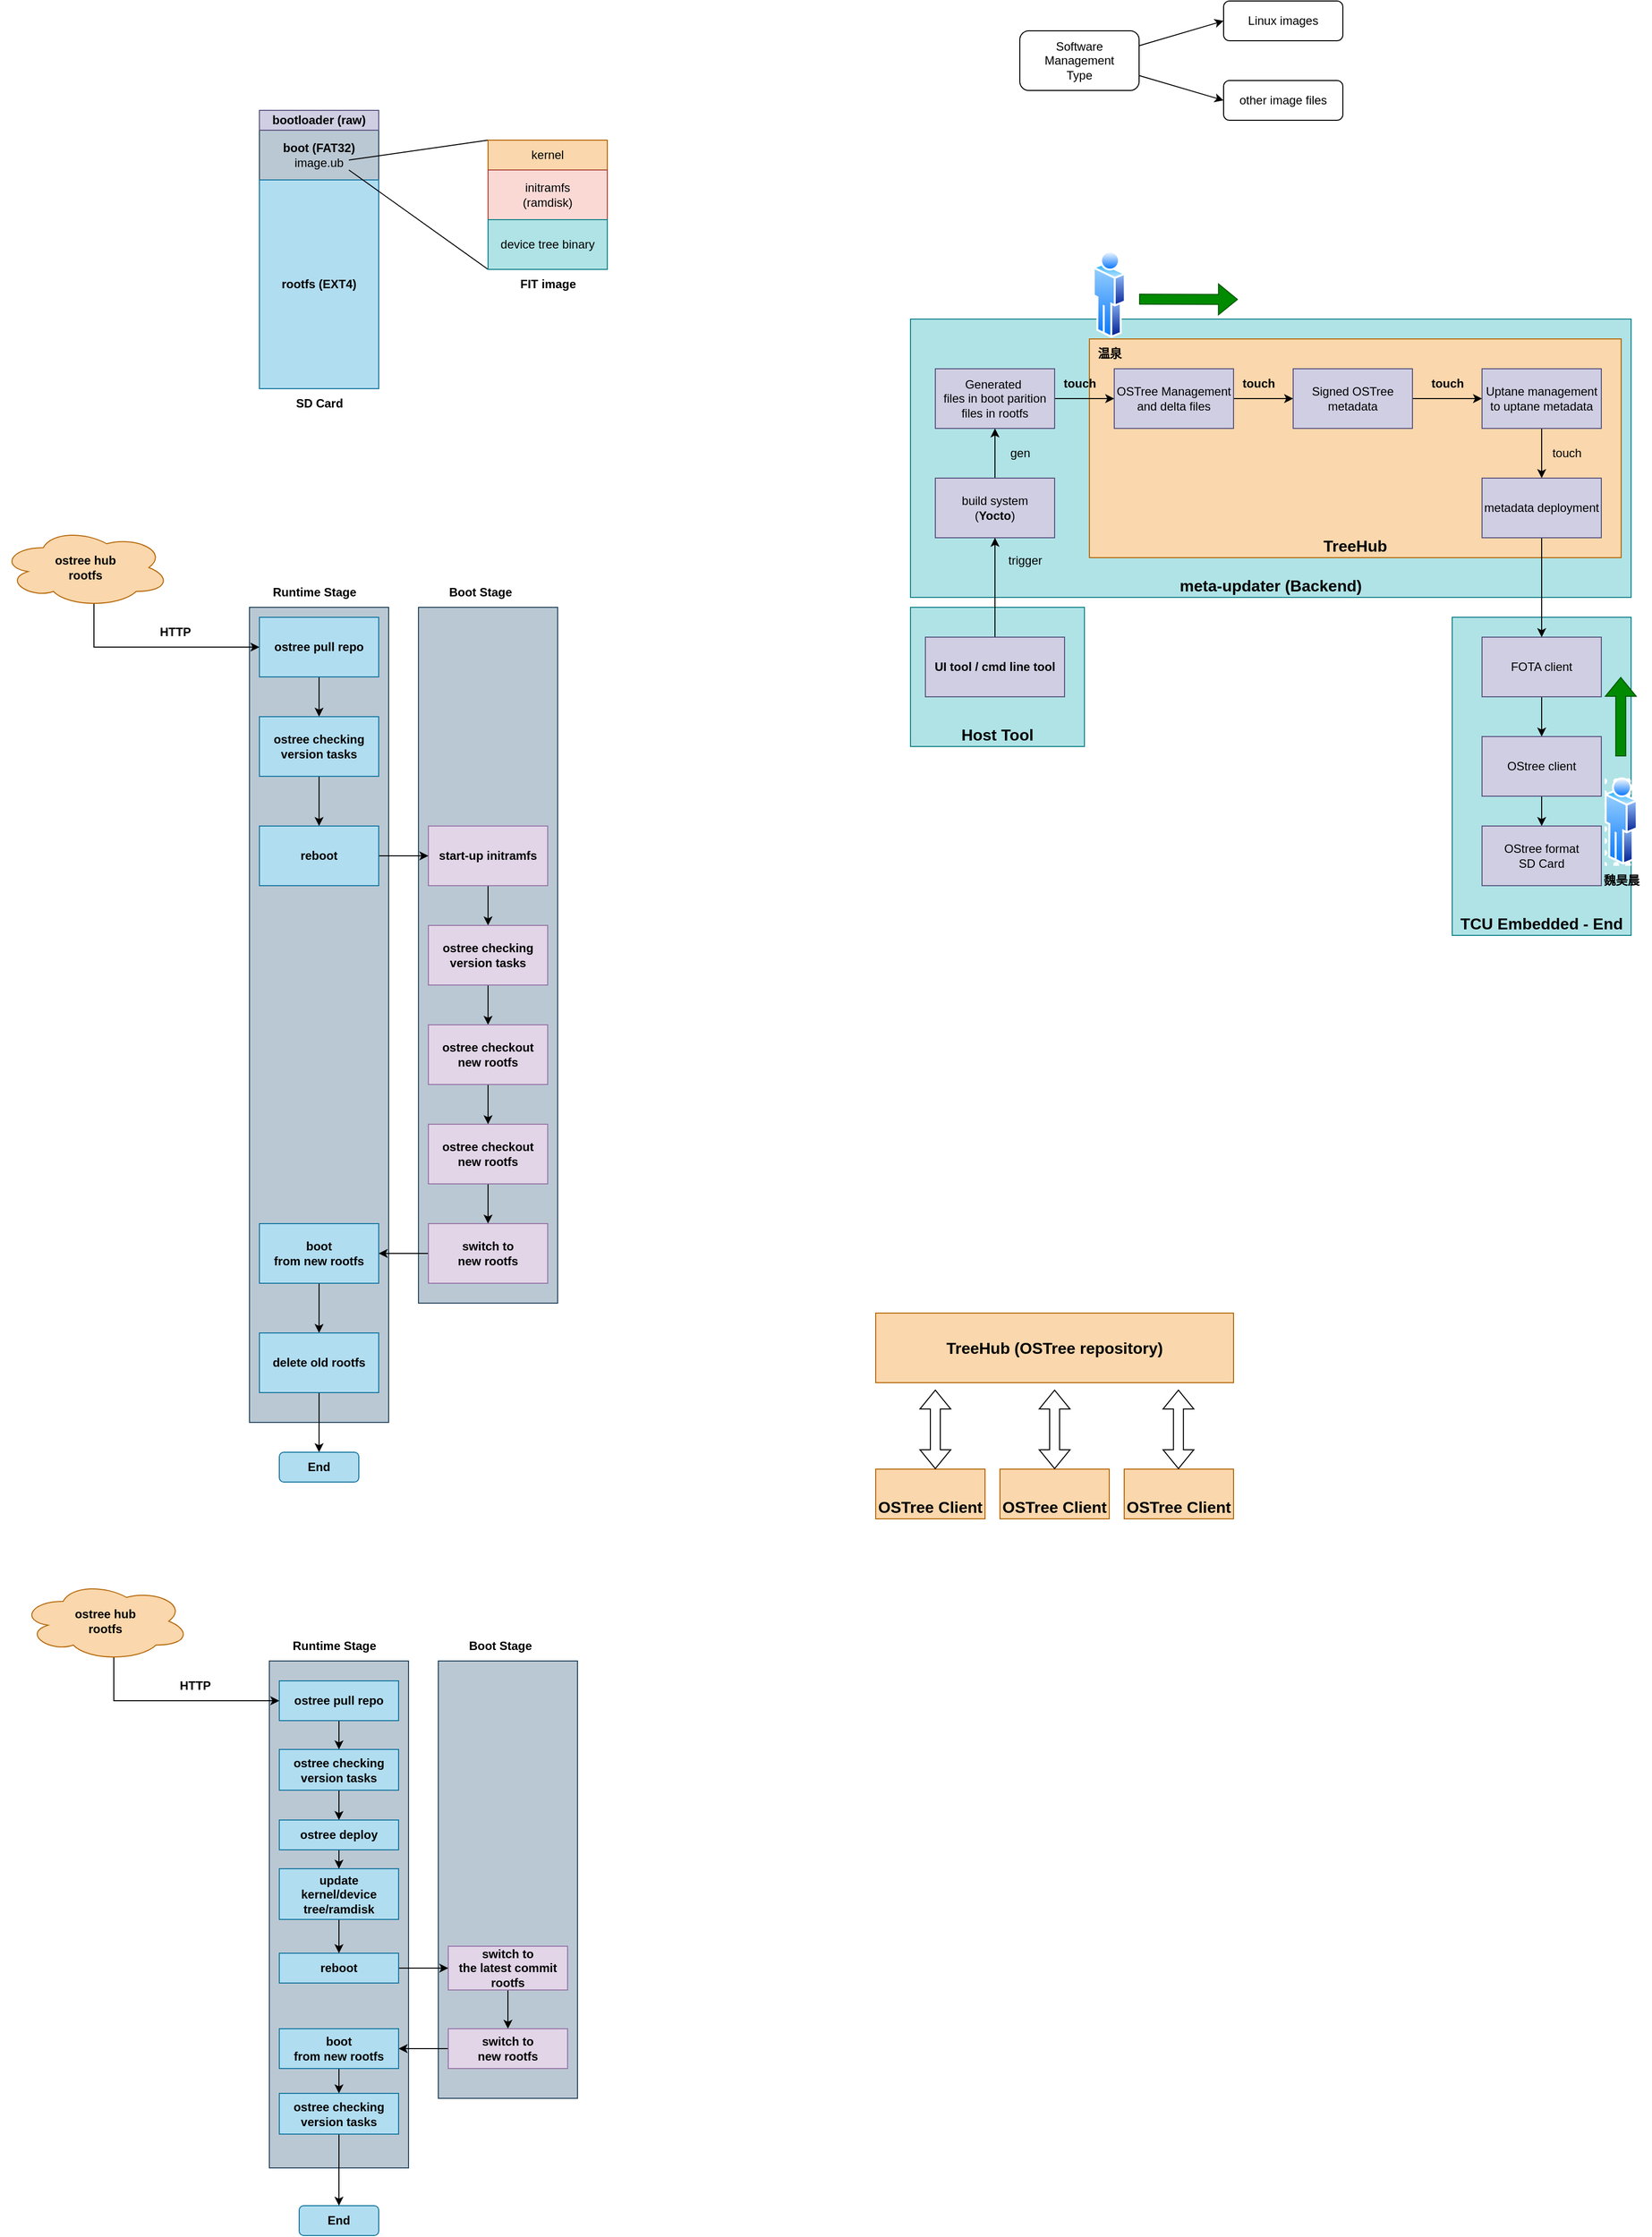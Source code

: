 <mxfile version="21.7.5" type="device">
  <diagram name="第 1 页" id="JI23qEoGcGX2h7BZufqP">
    <mxGraphModel dx="2904" dy="1066" grid="1" gridSize="10" guides="1" tooltips="1" connect="1" arrows="1" fold="1" page="1" pageScale="1" pageWidth="827" pageHeight="1169" math="0" shadow="0">
      <root>
        <mxCell id="0" />
        <mxCell id="1" parent="0" />
        <mxCell id="bLYA_COwdFMmJSICnvkZ-2" value="" style="rounded=0;whiteSpace=wrap;html=1;fillColor=#bac8d3;strokeColor=#23445d;fontStyle=1" vertex="1" parent="1">
          <mxGeometry x="-470" y="1790" width="140" height="440" as="geometry" />
        </mxCell>
        <mxCell id="eT-htM-xnF-dPz_su2en-42" value="" style="rounded=0;whiteSpace=wrap;html=1;fillColor=#bac8d3;strokeColor=#23445d;fontStyle=1" parent="1" vertex="1">
          <mxGeometry x="-660" y="730" width="140" height="820" as="geometry" />
        </mxCell>
        <mxCell id="eT-htM-xnF-dPz_su2en-41" value="start-up initramfs" style="rounded=0;whiteSpace=wrap;html=1;fillColor=#bac8d3;strokeColor=#23445d;fontStyle=1" parent="1" vertex="1">
          <mxGeometry x="-490" y="730" width="140" height="700" as="geometry" />
        </mxCell>
        <mxCell id="WjkLsRYh-jrZgkX42X6N-2" value="TCU Embedded - End" style="rounded=0;whiteSpace=wrap;html=1;fillColor=#b0e3e6;strokeColor=#0e8088;verticalAlign=bottom;fontStyle=1;fontSize=16;" parent="1" vertex="1">
          <mxGeometry x="550" y="740" width="180" height="320" as="geometry" />
        </mxCell>
        <mxCell id="WjkLsRYh-jrZgkX42X6N-1" value="Host Tool" style="rounded=0;whiteSpace=wrap;html=1;fillColor=#b0e3e6;strokeColor=#0e8088;verticalAlign=bottom;fontStyle=1;fontSize=16;" parent="1" vertex="1">
          <mxGeometry x="5" y="730" width="175" height="140" as="geometry" />
        </mxCell>
        <mxCell id="ZkP7bw6YxGhgmPXyzqwK-25" value="meta-updater (Backend)" style="rounded=0;whiteSpace=wrap;html=1;fillColor=#b0e3e6;strokeColor=#0e8088;verticalAlign=bottom;fontStyle=1;fontSize=16;" parent="1" vertex="1">
          <mxGeometry x="5" y="440" width="725" height="280" as="geometry" />
        </mxCell>
        <mxCell id="ZkP7bw6YxGhgmPXyzqwK-24" value="TreeHub" style="rounded=0;whiteSpace=wrap;html=1;fillColor=#fad7ac;strokeColor=#b46504;verticalAlign=bottom;fontStyle=1;fontSize=16;" parent="1" vertex="1">
          <mxGeometry x="185" y="460" width="535" height="220" as="geometry" />
        </mxCell>
        <mxCell id="ZkP7bw6YxGhgmPXyzqwK-5" style="edgeStyle=orthogonalEdgeStyle;rounded=0;orthogonalLoop=1;jettySize=auto;html=1;exitX=0.5;exitY=0;exitDx=0;exitDy=0;" parent="1" source="ZkP7bw6YxGhgmPXyzqwK-1" target="ZkP7bw6YxGhgmPXyzqwK-4" edge="1">
          <mxGeometry relative="1" as="geometry" />
        </mxCell>
        <mxCell id="ZkP7bw6YxGhgmPXyzqwK-1" value="build system&lt;br&gt;(&lt;b&gt;Yocto&lt;/b&gt;)" style="rounded=0;whiteSpace=wrap;html=1;fillColor=#d0cee2;strokeColor=#56517e;" parent="1" vertex="1">
          <mxGeometry x="30" y="600" width="120" height="60" as="geometry" />
        </mxCell>
        <mxCell id="ZkP7bw6YxGhgmPXyzqwK-3" style="edgeStyle=orthogonalEdgeStyle;rounded=0;orthogonalLoop=1;jettySize=auto;html=1;exitX=0.5;exitY=0;exitDx=0;exitDy=0;" parent="1" source="ZkP7bw6YxGhgmPXyzqwK-2" target="ZkP7bw6YxGhgmPXyzqwK-1" edge="1">
          <mxGeometry relative="1" as="geometry" />
        </mxCell>
        <mxCell id="ZkP7bw6YxGhgmPXyzqwK-2" value="UI tool / cmd line tool" style="rounded=0;whiteSpace=wrap;html=1;fillColor=#d0cee2;strokeColor=#56517e;fontStyle=1" parent="1" vertex="1">
          <mxGeometry x="20" y="760" width="140" height="60" as="geometry" />
        </mxCell>
        <mxCell id="ZkP7bw6YxGhgmPXyzqwK-7" style="edgeStyle=orthogonalEdgeStyle;rounded=0;orthogonalLoop=1;jettySize=auto;html=1;exitX=1;exitY=0.5;exitDx=0;exitDy=0;" parent="1" source="ZkP7bw6YxGhgmPXyzqwK-4" target="ZkP7bw6YxGhgmPXyzqwK-6" edge="1">
          <mxGeometry relative="1" as="geometry" />
        </mxCell>
        <mxCell id="ZkP7bw6YxGhgmPXyzqwK-4" value="Generated&amp;nbsp;&lt;br&gt;files in boot parition&lt;br&gt;files in rootfs" style="rounded=0;whiteSpace=wrap;html=1;fillColor=#d0cee2;strokeColor=#56517e;" parent="1" vertex="1">
          <mxGeometry x="30" y="490" width="120" height="60" as="geometry" />
        </mxCell>
        <mxCell id="ZkP7bw6YxGhgmPXyzqwK-9" style="edgeStyle=orthogonalEdgeStyle;rounded=0;orthogonalLoop=1;jettySize=auto;html=1;exitX=1;exitY=0.5;exitDx=0;exitDy=0;" parent="1" source="ZkP7bw6YxGhgmPXyzqwK-6" target="ZkP7bw6YxGhgmPXyzqwK-8" edge="1">
          <mxGeometry relative="1" as="geometry" />
        </mxCell>
        <mxCell id="ZkP7bw6YxGhgmPXyzqwK-6" value="OSTree Management&lt;br&gt;and delta files" style="rounded=0;whiteSpace=wrap;html=1;fillColor=#d0cee2;strokeColor=#56517e;" parent="1" vertex="1">
          <mxGeometry x="210" y="490" width="120" height="60" as="geometry" />
        </mxCell>
        <mxCell id="ZkP7bw6YxGhgmPXyzqwK-11" style="edgeStyle=orthogonalEdgeStyle;rounded=0;orthogonalLoop=1;jettySize=auto;html=1;exitX=1;exitY=0.5;exitDx=0;exitDy=0;" parent="1" source="ZkP7bw6YxGhgmPXyzqwK-8" target="ZkP7bw6YxGhgmPXyzqwK-10" edge="1">
          <mxGeometry relative="1" as="geometry" />
        </mxCell>
        <mxCell id="ZkP7bw6YxGhgmPXyzqwK-8" value="Signed OSTree&lt;br&gt;metadata&lt;br&gt;" style="rounded=0;whiteSpace=wrap;html=1;fillColor=#d0cee2;strokeColor=#56517e;" parent="1" vertex="1">
          <mxGeometry x="390" y="490" width="120" height="60" as="geometry" />
        </mxCell>
        <mxCell id="ZkP7bw6YxGhgmPXyzqwK-13" style="edgeStyle=orthogonalEdgeStyle;rounded=0;orthogonalLoop=1;jettySize=auto;html=1;exitX=0.5;exitY=1;exitDx=0;exitDy=0;" parent="1" source="ZkP7bw6YxGhgmPXyzqwK-10" target="ZkP7bw6YxGhgmPXyzqwK-12" edge="1">
          <mxGeometry relative="1" as="geometry" />
        </mxCell>
        <mxCell id="ZkP7bw6YxGhgmPXyzqwK-10" value="Uptane management&lt;br&gt;to uptane metadata" style="rounded=0;whiteSpace=wrap;html=1;fillColor=#d0cee2;strokeColor=#56517e;" parent="1" vertex="1">
          <mxGeometry x="580" y="490" width="120" height="60" as="geometry" />
        </mxCell>
        <mxCell id="ZkP7bw6YxGhgmPXyzqwK-15" style="edgeStyle=orthogonalEdgeStyle;rounded=0;orthogonalLoop=1;jettySize=auto;html=1;exitX=0.5;exitY=1;exitDx=0;exitDy=0;" parent="1" source="ZkP7bw6YxGhgmPXyzqwK-12" target="ZkP7bw6YxGhgmPXyzqwK-14" edge="1">
          <mxGeometry relative="1" as="geometry" />
        </mxCell>
        <mxCell id="ZkP7bw6YxGhgmPXyzqwK-12" value="metadata deployment" style="rounded=0;whiteSpace=wrap;html=1;fillColor=#d0cee2;strokeColor=#56517e;" parent="1" vertex="1">
          <mxGeometry x="580" y="600" width="120" height="60" as="geometry" />
        </mxCell>
        <mxCell id="WjkLsRYh-jrZgkX42X6N-4" style="edgeStyle=orthogonalEdgeStyle;rounded=0;orthogonalLoop=1;jettySize=auto;html=1;exitX=0.5;exitY=1;exitDx=0;exitDy=0;" parent="1" source="ZkP7bw6YxGhgmPXyzqwK-14" target="WjkLsRYh-jrZgkX42X6N-3" edge="1">
          <mxGeometry relative="1" as="geometry" />
        </mxCell>
        <mxCell id="ZkP7bw6YxGhgmPXyzqwK-14" value="FOTA client" style="rounded=0;whiteSpace=wrap;html=1;fillColor=#d0cee2;strokeColor=#56517e;" parent="1" vertex="1">
          <mxGeometry x="580" y="760" width="120" height="60" as="geometry" />
        </mxCell>
        <mxCell id="ZkP7bw6YxGhgmPXyzqwK-16" value="trigger" style="text;html=1;align=center;verticalAlign=middle;resizable=0;points=[];autosize=1;strokeColor=none;fillColor=none;" parent="1" vertex="1">
          <mxGeometry x="90" y="668" width="60" height="30" as="geometry" />
        </mxCell>
        <mxCell id="ZkP7bw6YxGhgmPXyzqwK-17" value="gen" style="text;html=1;align=center;verticalAlign=middle;resizable=0;points=[];autosize=1;strokeColor=none;fillColor=none;" parent="1" vertex="1">
          <mxGeometry x="95" y="560" width="40" height="30" as="geometry" />
        </mxCell>
        <mxCell id="ZkP7bw6YxGhgmPXyzqwK-18" value="touch" style="text;html=1;align=center;verticalAlign=middle;resizable=0;points=[];autosize=1;strokeColor=none;fillColor=none;fontStyle=1" parent="1" vertex="1">
          <mxGeometry x="145" y="490" width="60" height="30" as="geometry" />
        </mxCell>
        <mxCell id="ZkP7bw6YxGhgmPXyzqwK-19" value="touch" style="text;html=1;align=center;verticalAlign=middle;resizable=0;points=[];autosize=1;strokeColor=none;fillColor=none;fontStyle=1" parent="1" vertex="1">
          <mxGeometry x="325" y="490" width="60" height="30" as="geometry" />
        </mxCell>
        <mxCell id="ZkP7bw6YxGhgmPXyzqwK-21" value="touch" style="text;html=1;align=center;verticalAlign=middle;resizable=0;points=[];autosize=1;strokeColor=none;fillColor=none;fontStyle=1" parent="1" vertex="1">
          <mxGeometry x="515" y="490" width="60" height="30" as="geometry" />
        </mxCell>
        <mxCell id="ZkP7bw6YxGhgmPXyzqwK-22" value="touch" style="text;html=1;align=center;verticalAlign=middle;resizable=0;points=[];autosize=1;strokeColor=none;fillColor=none;" parent="1" vertex="1">
          <mxGeometry x="640" y="560" width="50" height="30" as="geometry" />
        </mxCell>
        <mxCell id="ZkP7bw6YxGhgmPXyzqwK-29" style="rounded=0;orthogonalLoop=1;jettySize=auto;html=1;exitX=1;exitY=0.25;exitDx=0;exitDy=0;entryX=0;entryY=0.5;entryDx=0;entryDy=0;" parent="1" source="ZkP7bw6YxGhgmPXyzqwK-26" target="ZkP7bw6YxGhgmPXyzqwK-27" edge="1">
          <mxGeometry relative="1" as="geometry" />
        </mxCell>
        <mxCell id="ZkP7bw6YxGhgmPXyzqwK-30" style="rounded=0;orthogonalLoop=1;jettySize=auto;html=1;exitX=1;exitY=0.75;exitDx=0;exitDy=0;entryX=0;entryY=0.5;entryDx=0;entryDy=0;" parent="1" source="ZkP7bw6YxGhgmPXyzqwK-26" target="ZkP7bw6YxGhgmPXyzqwK-28" edge="1">
          <mxGeometry relative="1" as="geometry" />
        </mxCell>
        <mxCell id="ZkP7bw6YxGhgmPXyzqwK-26" value="Software Management&lt;br&gt;Type" style="rounded=1;whiteSpace=wrap;html=1;" parent="1" vertex="1">
          <mxGeometry x="115" y="150" width="120" height="60" as="geometry" />
        </mxCell>
        <mxCell id="ZkP7bw6YxGhgmPXyzqwK-27" value="Linux images" style="rounded=1;whiteSpace=wrap;html=1;" parent="1" vertex="1">
          <mxGeometry x="320" y="120" width="120" height="40" as="geometry" />
        </mxCell>
        <mxCell id="ZkP7bw6YxGhgmPXyzqwK-28" value="other image files" style="rounded=1;whiteSpace=wrap;html=1;" parent="1" vertex="1">
          <mxGeometry x="320" y="200" width="120" height="40" as="geometry" />
        </mxCell>
        <mxCell id="ZkP7bw6YxGhgmPXyzqwK-31" value="TreeHub (OSTree repository)" style="rounded=0;whiteSpace=wrap;html=1;fillColor=#fad7ac;strokeColor=#b46504;verticalAlign=middle;fontStyle=1;fontSize=16;" parent="1" vertex="1">
          <mxGeometry x="-30" y="1440" width="360" height="70" as="geometry" />
        </mxCell>
        <mxCell id="ZkP7bw6YxGhgmPXyzqwK-32" value="OSTree Client" style="rounded=0;whiteSpace=wrap;html=1;fillColor=#fad7ac;strokeColor=#b46504;verticalAlign=bottom;fontStyle=1;fontSize=16;" parent="1" vertex="1">
          <mxGeometry x="-30" y="1597" width="110" height="50" as="geometry" />
        </mxCell>
        <mxCell id="ZkP7bw6YxGhgmPXyzqwK-33" value="OSTree Client" style="rounded=0;whiteSpace=wrap;html=1;fillColor=#fad7ac;strokeColor=#b46504;verticalAlign=bottom;fontStyle=1;fontSize=16;" parent="1" vertex="1">
          <mxGeometry x="95" y="1597" width="110" height="50" as="geometry" />
        </mxCell>
        <mxCell id="ZkP7bw6YxGhgmPXyzqwK-34" value="OSTree Client" style="rounded=0;whiteSpace=wrap;html=1;fillColor=#fad7ac;strokeColor=#b46504;verticalAlign=bottom;fontStyle=1;fontSize=16;" parent="1" vertex="1">
          <mxGeometry x="220" y="1597" width="110" height="50" as="geometry" />
        </mxCell>
        <mxCell id="ZkP7bw6YxGhgmPXyzqwK-35" value="" style="shape=flexArrow;endArrow=classic;startArrow=classic;html=1;rounded=0;" parent="1" edge="1">
          <mxGeometry width="100" height="100" relative="1" as="geometry">
            <mxPoint x="274.58" y="1597" as="sourcePoint" />
            <mxPoint x="274.58" y="1517" as="targetPoint" />
          </mxGeometry>
        </mxCell>
        <mxCell id="ZkP7bw6YxGhgmPXyzqwK-36" value="" style="shape=flexArrow;endArrow=classic;startArrow=classic;html=1;rounded=0;" parent="1" edge="1">
          <mxGeometry width="100" height="100" relative="1" as="geometry">
            <mxPoint x="30" y="1597" as="sourcePoint" />
            <mxPoint x="30" y="1517" as="targetPoint" />
          </mxGeometry>
        </mxCell>
        <mxCell id="ZkP7bw6YxGhgmPXyzqwK-37" value="" style="shape=flexArrow;endArrow=classic;startArrow=classic;html=1;rounded=0;" parent="1" edge="1">
          <mxGeometry width="100" height="100" relative="1" as="geometry">
            <mxPoint x="150" y="1597" as="sourcePoint" />
            <mxPoint x="150" y="1517" as="targetPoint" />
          </mxGeometry>
        </mxCell>
        <mxCell id="WjkLsRYh-jrZgkX42X6N-6" style="edgeStyle=orthogonalEdgeStyle;rounded=0;orthogonalLoop=1;jettySize=auto;html=1;exitX=0.5;exitY=1;exitDx=0;exitDy=0;" parent="1" source="WjkLsRYh-jrZgkX42X6N-3" target="WjkLsRYh-jrZgkX42X6N-5" edge="1">
          <mxGeometry relative="1" as="geometry" />
        </mxCell>
        <mxCell id="WjkLsRYh-jrZgkX42X6N-3" value="OStree client" style="rounded=0;whiteSpace=wrap;html=1;fillColor=#d0cee2;strokeColor=#56517e;" parent="1" vertex="1">
          <mxGeometry x="580" y="860" width="120" height="60" as="geometry" />
        </mxCell>
        <mxCell id="WjkLsRYh-jrZgkX42X6N-5" value="OStree format&lt;br&gt;SD Card" style="rounded=0;whiteSpace=wrap;html=1;fillColor=#d0cee2;strokeColor=#56517e;" parent="1" vertex="1">
          <mxGeometry x="580" y="950" width="120" height="60" as="geometry" />
        </mxCell>
        <mxCell id="WjkLsRYh-jrZgkX42X6N-7" value="" style="image;aspect=fixed;perimeter=ellipsePerimeter;html=1;align=center;shadow=0;dashed=0;spacingTop=3;image=img/lib/active_directory/user.svg;" parent="1" vertex="1">
          <mxGeometry x="188.35" y="370" width="33.3" height="90" as="geometry" />
        </mxCell>
        <mxCell id="WjkLsRYh-jrZgkX42X6N-8" value="温泉" style="text;html=1;align=center;verticalAlign=middle;resizable=0;points=[];autosize=1;strokeColor=none;fillColor=none;fontStyle=1" parent="1" vertex="1">
          <mxGeometry x="180.0" y="460" width="50" height="30" as="geometry" />
        </mxCell>
        <mxCell id="WjkLsRYh-jrZgkX42X6N-9" value="" style="image;aspect=fixed;perimeter=ellipsePerimeter;html=1;align=center;shadow=0;dashed=0;spacingTop=3;image=img/lib/active_directory/user.svg;imageBackground=default;fillStyle=dots;" parent="1" vertex="1">
          <mxGeometry x="703.35" y="900" width="33.3" height="90" as="geometry" />
        </mxCell>
        <mxCell id="WjkLsRYh-jrZgkX42X6N-10" value="魏昊晨" style="text;html=1;align=center;verticalAlign=middle;resizable=0;points=[];autosize=1;strokeColor=none;fillColor=none;fontStyle=1" parent="1" vertex="1">
          <mxGeometry x="690" y="990" width="60" height="30" as="geometry" />
        </mxCell>
        <mxCell id="WjkLsRYh-jrZgkX42X6N-11" value="" style="shape=flexArrow;endArrow=classic;html=1;rounded=0;fillColor=#008a00;strokeColor=#005700;" parent="1" edge="1">
          <mxGeometry width="50" height="50" relative="1" as="geometry">
            <mxPoint x="719.58" y="880" as="sourcePoint" />
            <mxPoint x="719.58" y="800" as="targetPoint" />
          </mxGeometry>
        </mxCell>
        <mxCell id="WjkLsRYh-jrZgkX42X6N-12" value="" style="shape=flexArrow;endArrow=classic;html=1;rounded=0;entryX=0.475;entryY=0.001;entryDx=0;entryDy=0;entryPerimeter=0;fillColor=#008a00;strokeColor=#005700;" parent="1" edge="1">
          <mxGeometry width="50" height="50" relative="1" as="geometry">
            <mxPoint x="235.0" y="420" as="sourcePoint" />
            <mxPoint x="334.375" y="420.28" as="targetPoint" />
          </mxGeometry>
        </mxCell>
        <mxCell id="eT-htM-xnF-dPz_su2en-2" value="&lt;b&gt;boot (FAT32)&lt;br&gt;&lt;/b&gt;image.ub" style="rounded=0;whiteSpace=wrap;html=1;fillColor=#bac8d3;strokeColor=#23445d;" parent="1" vertex="1">
          <mxGeometry x="-650" y="250" width="120" height="50" as="geometry" />
        </mxCell>
        <mxCell id="eT-htM-xnF-dPz_su2en-3" value="&lt;b&gt;rootfs (EXT4)&lt;br&gt;&lt;/b&gt;" style="rounded=0;whiteSpace=wrap;html=1;fillColor=#b1ddf0;strokeColor=#10739e;" parent="1" vertex="1">
          <mxGeometry x="-650" y="300" width="120" height="210" as="geometry" />
        </mxCell>
        <mxCell id="eT-htM-xnF-dPz_su2en-4" value="SD Card" style="text;html=1;align=center;verticalAlign=middle;resizable=0;points=[];autosize=1;strokeColor=none;fillColor=none;fontStyle=1" parent="1" vertex="1">
          <mxGeometry x="-625" y="510" width="70" height="30" as="geometry" />
        </mxCell>
        <mxCell id="eT-htM-xnF-dPz_su2en-5" value="" style="endArrow=none;html=1;rounded=0;" parent="1" edge="1">
          <mxGeometry width="50" height="50" relative="1" as="geometry">
            <mxPoint x="-560" y="280" as="sourcePoint" />
            <mxPoint x="-420" y="260" as="targetPoint" />
          </mxGeometry>
        </mxCell>
        <mxCell id="eT-htM-xnF-dPz_su2en-6" value="" style="endArrow=none;html=1;rounded=0;entryX=0;entryY=1;entryDx=0;entryDy=0;" parent="1" target="eT-htM-xnF-dPz_su2en-9" edge="1">
          <mxGeometry width="50" height="50" relative="1" as="geometry">
            <mxPoint x="-560" y="290" as="sourcePoint" />
            <mxPoint x="-420" y="320" as="targetPoint" />
          </mxGeometry>
        </mxCell>
        <mxCell id="eT-htM-xnF-dPz_su2en-7" value="kernel" style="rounded=0;whiteSpace=wrap;html=1;fillColor=#fad7ac;strokeColor=#b46504;" parent="1" vertex="1">
          <mxGeometry x="-420" y="260" width="120" height="30" as="geometry" />
        </mxCell>
        <mxCell id="eT-htM-xnF-dPz_su2en-8" value="initramfs&lt;br&gt;(ramdisk)" style="rounded=0;whiteSpace=wrap;html=1;fillColor=#fad9d5;strokeColor=#ae4132;" parent="1" vertex="1">
          <mxGeometry x="-420" y="290" width="120" height="50" as="geometry" />
        </mxCell>
        <mxCell id="eT-htM-xnF-dPz_su2en-9" value="device tree binary" style="rounded=0;whiteSpace=wrap;html=1;fillColor=#b0e3e6;strokeColor=#0e8088;" parent="1" vertex="1">
          <mxGeometry x="-420" y="340" width="120" height="50" as="geometry" />
        </mxCell>
        <mxCell id="eT-htM-xnF-dPz_su2en-10" value="FIT image" style="text;html=1;align=center;verticalAlign=middle;resizable=0;points=[];autosize=1;strokeColor=none;fillColor=none;fontStyle=1" parent="1" vertex="1">
          <mxGeometry x="-400" y="390" width="80" height="30" as="geometry" />
        </mxCell>
        <mxCell id="eT-htM-xnF-dPz_su2en-11" value="&lt;b&gt;bootloader (raw)&lt;br&gt;&lt;/b&gt;" style="rounded=0;whiteSpace=wrap;html=1;fillColor=#d0cee2;strokeColor=#56517e;" parent="1" vertex="1">
          <mxGeometry x="-650" y="230" width="120" height="20" as="geometry" />
        </mxCell>
        <mxCell id="eT-htM-xnF-dPz_su2en-17" style="edgeStyle=orthogonalEdgeStyle;rounded=0;orthogonalLoop=1;jettySize=auto;html=1;exitX=0.55;exitY=0.95;exitDx=0;exitDy=0;exitPerimeter=0;entryX=0;entryY=0.5;entryDx=0;entryDy=0;" parent="1" source="eT-htM-xnF-dPz_su2en-12" target="eT-htM-xnF-dPz_su2en-13" edge="1">
          <mxGeometry relative="1" as="geometry">
            <Array as="points">
              <mxPoint x="-816" y="770" />
            </Array>
          </mxGeometry>
        </mxCell>
        <mxCell id="eT-htM-xnF-dPz_su2en-12" value="ostree hub&lt;br&gt;rootfs" style="ellipse;shape=cloud;whiteSpace=wrap;html=1;fontStyle=1;fillColor=#fad7ac;strokeColor=#b46504;" parent="1" vertex="1">
          <mxGeometry x="-910" y="650" width="170" height="80" as="geometry" />
        </mxCell>
        <mxCell id="eT-htM-xnF-dPz_su2en-19" style="edgeStyle=orthogonalEdgeStyle;rounded=0;orthogonalLoop=1;jettySize=auto;html=1;exitX=0.5;exitY=1;exitDx=0;exitDy=0;" parent="1" source="eT-htM-xnF-dPz_su2en-13" target="eT-htM-xnF-dPz_su2en-18" edge="1">
          <mxGeometry relative="1" as="geometry" />
        </mxCell>
        <mxCell id="eT-htM-xnF-dPz_su2en-13" value="ostree pull repo" style="rounded=0;whiteSpace=wrap;html=1;fillColor=#b1ddf0;strokeColor=#10739e;fontStyle=1" parent="1" vertex="1">
          <mxGeometry x="-650" y="740" width="120" height="60" as="geometry" />
        </mxCell>
        <mxCell id="eT-htM-xnF-dPz_su2en-26" style="edgeStyle=orthogonalEdgeStyle;rounded=0;orthogonalLoop=1;jettySize=auto;html=1;exitX=0.5;exitY=1;exitDx=0;exitDy=0;" parent="1" source="eT-htM-xnF-dPz_su2en-14" target="eT-htM-xnF-dPz_su2en-25" edge="1">
          <mxGeometry relative="1" as="geometry" />
        </mxCell>
        <mxCell id="eT-htM-xnF-dPz_su2en-14" value="start-up initramfs" style="rounded=0;whiteSpace=wrap;html=1;fillColor=#e1d5e7;strokeColor=#9673a6;fontStyle=1" parent="1" vertex="1">
          <mxGeometry x="-480" y="950" width="120" height="60" as="geometry" />
        </mxCell>
        <mxCell id="eT-htM-xnF-dPz_su2en-15" value="Runtime Stage" style="text;html=1;align=center;verticalAlign=middle;resizable=0;points=[];autosize=1;strokeColor=none;fillColor=none;fontStyle=1" parent="1" vertex="1">
          <mxGeometry x="-650" y="700" width="110" height="30" as="geometry" />
        </mxCell>
        <mxCell id="eT-htM-xnF-dPz_su2en-16" value="Boot Stage" style="text;html=1;align=center;verticalAlign=middle;resizable=0;points=[];autosize=1;strokeColor=none;fillColor=none;fontStyle=1" parent="1" vertex="1">
          <mxGeometry x="-473" y="700" width="90" height="30" as="geometry" />
        </mxCell>
        <mxCell id="eT-htM-xnF-dPz_su2en-23" style="edgeStyle=orthogonalEdgeStyle;rounded=0;orthogonalLoop=1;jettySize=auto;html=1;exitX=0.5;exitY=1;exitDx=0;exitDy=0;" parent="1" source="eT-htM-xnF-dPz_su2en-18" target="eT-htM-xnF-dPz_su2en-22" edge="1">
          <mxGeometry relative="1" as="geometry" />
        </mxCell>
        <mxCell id="eT-htM-xnF-dPz_su2en-18" value="ostree checking version tasks" style="rounded=0;whiteSpace=wrap;html=1;fillColor=#b1ddf0;strokeColor=#10739e;fontStyle=1" parent="1" vertex="1">
          <mxGeometry x="-650" y="840" width="120" height="60" as="geometry" />
        </mxCell>
        <mxCell id="eT-htM-xnF-dPz_su2en-24" style="edgeStyle=orthogonalEdgeStyle;rounded=0;orthogonalLoop=1;jettySize=auto;html=1;exitX=1;exitY=0.5;exitDx=0;exitDy=0;" parent="1" source="eT-htM-xnF-dPz_su2en-22" target="eT-htM-xnF-dPz_su2en-14" edge="1">
          <mxGeometry relative="1" as="geometry" />
        </mxCell>
        <mxCell id="eT-htM-xnF-dPz_su2en-22" value="reboot" style="rounded=0;whiteSpace=wrap;html=1;fillColor=#b1ddf0;strokeColor=#10739e;fontStyle=1" parent="1" vertex="1">
          <mxGeometry x="-650" y="950" width="120" height="60" as="geometry" />
        </mxCell>
        <mxCell id="eT-htM-xnF-dPz_su2en-29" style="edgeStyle=orthogonalEdgeStyle;rounded=0;orthogonalLoop=1;jettySize=auto;html=1;exitX=0.5;exitY=1;exitDx=0;exitDy=0;" parent="1" source="eT-htM-xnF-dPz_su2en-25" target="eT-htM-xnF-dPz_su2en-28" edge="1">
          <mxGeometry relative="1" as="geometry" />
        </mxCell>
        <mxCell id="eT-htM-xnF-dPz_su2en-25" value="ostree checking&lt;br&gt;version tasks" style="rounded=0;whiteSpace=wrap;html=1;fillColor=#e1d5e7;strokeColor=#9673a6;fontStyle=1" parent="1" vertex="1">
          <mxGeometry x="-480" y="1050" width="120" height="60" as="geometry" />
        </mxCell>
        <mxCell id="eT-htM-xnF-dPz_su2en-31" style="edgeStyle=orthogonalEdgeStyle;rounded=0;orthogonalLoop=1;jettySize=auto;html=1;exitX=0.5;exitY=1;exitDx=0;exitDy=0;" parent="1" source="eT-htM-xnF-dPz_su2en-28" target="eT-htM-xnF-dPz_su2en-30" edge="1">
          <mxGeometry relative="1" as="geometry" />
        </mxCell>
        <mxCell id="eT-htM-xnF-dPz_su2en-28" value="ostree checkout new rootfs" style="rounded=0;whiteSpace=wrap;html=1;fillColor=#e1d5e7;strokeColor=#9673a6;fontStyle=1" parent="1" vertex="1">
          <mxGeometry x="-480" y="1150" width="120" height="60" as="geometry" />
        </mxCell>
        <mxCell id="eT-htM-xnF-dPz_su2en-33" style="edgeStyle=orthogonalEdgeStyle;rounded=0;orthogonalLoop=1;jettySize=auto;html=1;exitX=0.5;exitY=1;exitDx=0;exitDy=0;" parent="1" source="eT-htM-xnF-dPz_su2en-30" target="eT-htM-xnF-dPz_su2en-32" edge="1">
          <mxGeometry relative="1" as="geometry" />
        </mxCell>
        <mxCell id="eT-htM-xnF-dPz_su2en-30" value="ostree checkout new rootfs" style="rounded=0;whiteSpace=wrap;html=1;fillColor=#e1d5e7;strokeColor=#9673a6;fontStyle=1" parent="1" vertex="1">
          <mxGeometry x="-480" y="1250" width="120" height="60" as="geometry" />
        </mxCell>
        <mxCell id="eT-htM-xnF-dPz_su2en-35" style="edgeStyle=orthogonalEdgeStyle;rounded=0;orthogonalLoop=1;jettySize=auto;html=1;exitX=0;exitY=0.5;exitDx=0;exitDy=0;" parent="1" source="eT-htM-xnF-dPz_su2en-32" target="eT-htM-xnF-dPz_su2en-34" edge="1">
          <mxGeometry relative="1" as="geometry" />
        </mxCell>
        <mxCell id="eT-htM-xnF-dPz_su2en-32" value="switch to&lt;br&gt;new rootfs" style="rounded=0;whiteSpace=wrap;html=1;fillColor=#e1d5e7;strokeColor=#9673a6;fontStyle=1" parent="1" vertex="1">
          <mxGeometry x="-480" y="1350" width="120" height="60" as="geometry" />
        </mxCell>
        <mxCell id="eT-htM-xnF-dPz_su2en-37" style="edgeStyle=orthogonalEdgeStyle;rounded=0;orthogonalLoop=1;jettySize=auto;html=1;exitX=0.5;exitY=1;exitDx=0;exitDy=0;" parent="1" source="eT-htM-xnF-dPz_su2en-34" target="eT-htM-xnF-dPz_su2en-36" edge="1">
          <mxGeometry relative="1" as="geometry" />
        </mxCell>
        <mxCell id="eT-htM-xnF-dPz_su2en-34" value="boot&lt;br&gt;from new rootfs" style="rounded=0;whiteSpace=wrap;html=1;fillColor=#b1ddf0;strokeColor=#10739e;fontStyle=1" parent="1" vertex="1">
          <mxGeometry x="-650" y="1350" width="120" height="60" as="geometry" />
        </mxCell>
        <mxCell id="eT-htM-xnF-dPz_su2en-39" style="edgeStyle=orthogonalEdgeStyle;rounded=0;orthogonalLoop=1;jettySize=auto;html=1;exitX=0.5;exitY=1;exitDx=0;exitDy=0;" parent="1" source="eT-htM-xnF-dPz_su2en-36" target="eT-htM-xnF-dPz_su2en-38" edge="1">
          <mxGeometry relative="1" as="geometry" />
        </mxCell>
        <mxCell id="eT-htM-xnF-dPz_su2en-36" value="delete old rootfs" style="rounded=0;whiteSpace=wrap;html=1;fillColor=#b1ddf0;strokeColor=#10739e;fontStyle=1" parent="1" vertex="1">
          <mxGeometry x="-650" y="1460" width="120" height="60" as="geometry" />
        </mxCell>
        <mxCell id="eT-htM-xnF-dPz_su2en-38" value="End" style="rounded=1;whiteSpace=wrap;html=1;fillColor=#b1ddf0;strokeColor=#10739e;fontStyle=1" parent="1" vertex="1">
          <mxGeometry x="-630" y="1580" width="80" height="30" as="geometry" />
        </mxCell>
        <mxCell id="eT-htM-xnF-dPz_su2en-40" value="HTTP" style="text;html=1;align=center;verticalAlign=middle;resizable=0;points=[];autosize=1;strokeColor=none;fillColor=none;fontStyle=1" parent="1" vertex="1">
          <mxGeometry x="-760" y="740" width="50" height="30" as="geometry" />
        </mxCell>
        <mxCell id="bLYA_COwdFMmJSICnvkZ-1" value="" style="rounded=0;whiteSpace=wrap;html=1;fillColor=#bac8d3;strokeColor=#23445d;fontStyle=1" vertex="1" parent="1">
          <mxGeometry x="-640" y="1790" width="140" height="510" as="geometry" />
        </mxCell>
        <mxCell id="bLYA_COwdFMmJSICnvkZ-3" style="edgeStyle=orthogonalEdgeStyle;rounded=0;orthogonalLoop=1;jettySize=auto;html=1;exitX=0.55;exitY=0.95;exitDx=0;exitDy=0;exitPerimeter=0;entryX=0;entryY=0.5;entryDx=0;entryDy=0;" edge="1" parent="1" source="bLYA_COwdFMmJSICnvkZ-4" target="bLYA_COwdFMmJSICnvkZ-6">
          <mxGeometry relative="1" as="geometry">
            <Array as="points">
              <mxPoint x="-796" y="1830" />
            </Array>
          </mxGeometry>
        </mxCell>
        <mxCell id="bLYA_COwdFMmJSICnvkZ-4" value="ostree hub&lt;br&gt;rootfs" style="ellipse;shape=cloud;whiteSpace=wrap;html=1;fontStyle=1;fillColor=#fad7ac;strokeColor=#b46504;" vertex="1" parent="1">
          <mxGeometry x="-890" y="1710" width="170" height="80" as="geometry" />
        </mxCell>
        <mxCell id="bLYA_COwdFMmJSICnvkZ-5" style="edgeStyle=orthogonalEdgeStyle;rounded=0;orthogonalLoop=1;jettySize=auto;html=1;exitX=0.5;exitY=1;exitDx=0;exitDy=0;" edge="1" parent="1" source="bLYA_COwdFMmJSICnvkZ-6" target="bLYA_COwdFMmJSICnvkZ-12">
          <mxGeometry relative="1" as="geometry" />
        </mxCell>
        <mxCell id="bLYA_COwdFMmJSICnvkZ-6" value="ostree pull repo" style="rounded=0;whiteSpace=wrap;html=1;fillColor=#b1ddf0;strokeColor=#10739e;fontStyle=1" vertex="1" parent="1">
          <mxGeometry x="-630" y="1810" width="120" height="40" as="geometry" />
        </mxCell>
        <mxCell id="bLYA_COwdFMmJSICnvkZ-9" value="Runtime Stage" style="text;html=1;align=center;verticalAlign=middle;resizable=0;points=[];autosize=1;strokeColor=none;fillColor=none;fontStyle=1" vertex="1" parent="1">
          <mxGeometry x="-630" y="1760" width="110" height="30" as="geometry" />
        </mxCell>
        <mxCell id="bLYA_COwdFMmJSICnvkZ-10" value="Boot Stage" style="text;html=1;align=center;verticalAlign=middle;resizable=0;points=[];autosize=1;strokeColor=none;fillColor=none;fontStyle=1" vertex="1" parent="1">
          <mxGeometry x="-453" y="1760" width="90" height="30" as="geometry" />
        </mxCell>
        <mxCell id="bLYA_COwdFMmJSICnvkZ-11" style="edgeStyle=orthogonalEdgeStyle;rounded=0;orthogonalLoop=1;jettySize=auto;html=1;exitX=0.5;exitY=1;exitDx=0;exitDy=0;" edge="1" parent="1" source="bLYA_COwdFMmJSICnvkZ-12" target="bLYA_COwdFMmJSICnvkZ-14">
          <mxGeometry relative="1" as="geometry" />
        </mxCell>
        <mxCell id="bLYA_COwdFMmJSICnvkZ-12" value="ostree checking version tasks" style="rounded=0;whiteSpace=wrap;html=1;fillColor=#b1ddf0;strokeColor=#10739e;fontStyle=1" vertex="1" parent="1">
          <mxGeometry x="-630" y="1879" width="120" height="41" as="geometry" />
        </mxCell>
        <mxCell id="bLYA_COwdFMmJSICnvkZ-36" style="edgeStyle=orthogonalEdgeStyle;rounded=0;orthogonalLoop=1;jettySize=auto;html=1;exitX=0.5;exitY=1;exitDx=0;exitDy=0;" edge="1" parent="1" source="bLYA_COwdFMmJSICnvkZ-14" target="bLYA_COwdFMmJSICnvkZ-35">
          <mxGeometry relative="1" as="geometry" />
        </mxCell>
        <mxCell id="bLYA_COwdFMmJSICnvkZ-14" value="ostree deploy" style="rounded=0;whiteSpace=wrap;html=1;fillColor=#b1ddf0;strokeColor=#10739e;fontStyle=1" vertex="1" parent="1">
          <mxGeometry x="-630" y="1950" width="120" height="30" as="geometry" />
        </mxCell>
        <mxCell id="bLYA_COwdFMmJSICnvkZ-17" style="edgeStyle=orthogonalEdgeStyle;rounded=0;orthogonalLoop=1;jettySize=auto;html=1;exitX=0.5;exitY=1;exitDx=0;exitDy=0;" edge="1" parent="1" source="bLYA_COwdFMmJSICnvkZ-18">
          <mxGeometry relative="1" as="geometry">
            <mxPoint x="-400" y="2160" as="targetPoint" />
          </mxGeometry>
        </mxCell>
        <mxCell id="bLYA_COwdFMmJSICnvkZ-18" value="switch to&lt;br&gt;the latest commit&lt;br&gt;rootfs" style="rounded=0;whiteSpace=wrap;html=1;fillColor=#e1d5e7;strokeColor=#9673a6;fontStyle=1" vertex="1" parent="1">
          <mxGeometry x="-460" y="2077" width="120" height="44" as="geometry" />
        </mxCell>
        <mxCell id="bLYA_COwdFMmJSICnvkZ-21" style="edgeStyle=orthogonalEdgeStyle;rounded=0;orthogonalLoop=1;jettySize=auto;html=1;exitX=0;exitY=0.5;exitDx=0;exitDy=0;" edge="1" parent="1" source="bLYA_COwdFMmJSICnvkZ-22" target="bLYA_COwdFMmJSICnvkZ-24">
          <mxGeometry relative="1" as="geometry" />
        </mxCell>
        <mxCell id="bLYA_COwdFMmJSICnvkZ-22" value="switch to&lt;br&gt;new rootfs" style="rounded=0;whiteSpace=wrap;html=1;fillColor=#e1d5e7;strokeColor=#9673a6;fontStyle=1" vertex="1" parent="1">
          <mxGeometry x="-460" y="2160" width="120" height="40" as="geometry" />
        </mxCell>
        <mxCell id="bLYA_COwdFMmJSICnvkZ-40" style="edgeStyle=orthogonalEdgeStyle;rounded=0;orthogonalLoop=1;jettySize=auto;html=1;exitX=0.5;exitY=1;exitDx=0;exitDy=0;" edge="1" parent="1" source="bLYA_COwdFMmJSICnvkZ-24" target="bLYA_COwdFMmJSICnvkZ-39">
          <mxGeometry relative="1" as="geometry" />
        </mxCell>
        <mxCell id="bLYA_COwdFMmJSICnvkZ-24" value="boot&lt;br&gt;from new rootfs" style="rounded=0;whiteSpace=wrap;html=1;fillColor=#b1ddf0;strokeColor=#10739e;fontStyle=1" vertex="1" parent="1">
          <mxGeometry x="-630" y="2160" width="120" height="40" as="geometry" />
        </mxCell>
        <mxCell id="bLYA_COwdFMmJSICnvkZ-27" value="End" style="rounded=1;whiteSpace=wrap;html=1;fillColor=#b1ddf0;strokeColor=#10739e;fontStyle=1" vertex="1" parent="1">
          <mxGeometry x="-610" y="2338" width="80" height="30" as="geometry" />
        </mxCell>
        <mxCell id="bLYA_COwdFMmJSICnvkZ-28" value="HTTP" style="text;html=1;align=center;verticalAlign=middle;resizable=0;points=[];autosize=1;strokeColor=none;fillColor=none;fontStyle=1" vertex="1" parent="1">
          <mxGeometry x="-740" y="1800" width="50" height="30" as="geometry" />
        </mxCell>
        <mxCell id="bLYA_COwdFMmJSICnvkZ-34" style="edgeStyle=orthogonalEdgeStyle;rounded=0;orthogonalLoop=1;jettySize=auto;html=1;exitX=1;exitY=0.5;exitDx=0;exitDy=0;" edge="1" parent="1" source="bLYA_COwdFMmJSICnvkZ-32" target="bLYA_COwdFMmJSICnvkZ-18">
          <mxGeometry relative="1" as="geometry" />
        </mxCell>
        <mxCell id="bLYA_COwdFMmJSICnvkZ-32" value="reboot" style="rounded=0;whiteSpace=wrap;html=1;fillColor=#b1ddf0;strokeColor=#10739e;fontStyle=1" vertex="1" parent="1">
          <mxGeometry x="-630" y="2084" width="120" height="30" as="geometry" />
        </mxCell>
        <mxCell id="bLYA_COwdFMmJSICnvkZ-37" style="edgeStyle=orthogonalEdgeStyle;rounded=0;orthogonalLoop=1;jettySize=auto;html=1;exitX=0.5;exitY=1;exitDx=0;exitDy=0;" edge="1" parent="1" source="bLYA_COwdFMmJSICnvkZ-35" target="bLYA_COwdFMmJSICnvkZ-32">
          <mxGeometry relative="1" as="geometry" />
        </mxCell>
        <mxCell id="bLYA_COwdFMmJSICnvkZ-35" value="update kernel/device tree/ramdisk" style="rounded=0;whiteSpace=wrap;html=1;fillColor=#b1ddf0;strokeColor=#10739e;fontStyle=1" vertex="1" parent="1">
          <mxGeometry x="-630" y="1999" width="120" height="51" as="geometry" />
        </mxCell>
        <mxCell id="bLYA_COwdFMmJSICnvkZ-41" style="edgeStyle=orthogonalEdgeStyle;rounded=0;orthogonalLoop=1;jettySize=auto;html=1;exitX=0.5;exitY=1;exitDx=0;exitDy=0;entryX=0.5;entryY=0;entryDx=0;entryDy=0;" edge="1" parent="1" source="bLYA_COwdFMmJSICnvkZ-39" target="bLYA_COwdFMmJSICnvkZ-27">
          <mxGeometry relative="1" as="geometry" />
        </mxCell>
        <mxCell id="bLYA_COwdFMmJSICnvkZ-39" value="ostree checking version tasks" style="rounded=0;whiteSpace=wrap;html=1;fillColor=#b1ddf0;strokeColor=#10739e;fontStyle=1" vertex="1" parent="1">
          <mxGeometry x="-630" y="2225" width="120" height="41" as="geometry" />
        </mxCell>
      </root>
    </mxGraphModel>
  </diagram>
</mxfile>
